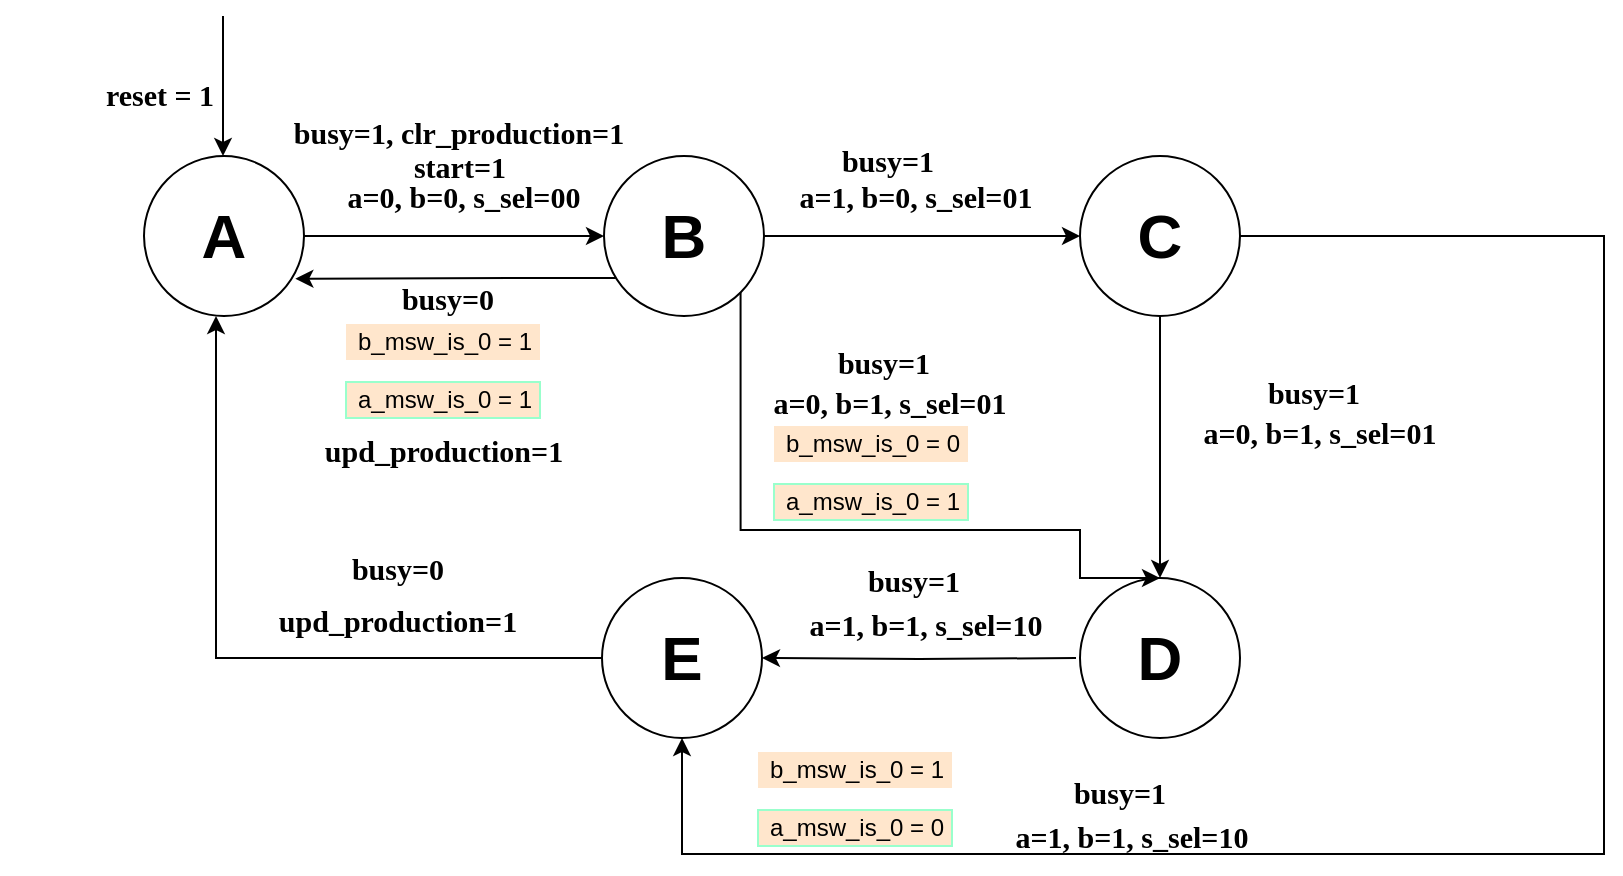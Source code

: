 <mxfile version="16.2.4" type="github">
  <diagram id="0yxoZZdaeAvxIObHSNhA" name="Page-1">
    <mxGraphModel dx="1715" dy="479" grid="0" gridSize="10" guides="1" tooltips="1" connect="1" arrows="1" fold="1" page="1" pageScale="1" pageWidth="850" pageHeight="1100" math="0" shadow="0">
      <root>
        <mxCell id="0" />
        <mxCell id="1" parent="0" />
        <mxCell id="A2qnpwEKN-Jw2Tp_X-vN-10" value="" style="group" parent="1" vertex="1" connectable="0">
          <mxGeometry x="50" y="58" width="270" height="192" as="geometry" />
        </mxCell>
        <mxCell id="A2qnpwEKN-Jw2Tp_X-vN-8" style="edgeStyle=orthogonalEdgeStyle;rounded=0;orthogonalLoop=1;jettySize=auto;html=1;" parent="A2qnpwEKN-Jw2Tp_X-vN-10" edge="1">
          <mxGeometry relative="1" as="geometry">
            <mxPoint x="39.5" y="40" as="targetPoint" />
            <mxPoint x="39.5" y="-30" as="sourcePoint" />
            <Array as="points">
              <mxPoint x="39.5" />
              <mxPoint x="39.5" />
            </Array>
          </mxGeometry>
        </mxCell>
        <mxCell id="A2qnpwEKN-Jw2Tp_X-vN-9" value="&lt;h1 style=&quot;font-size: 15px&quot;&gt;reset = 1&lt;/h1&gt;" style="text;html=1;strokeColor=none;fillColor=none;align=center;verticalAlign=middle;whiteSpace=wrap;rounded=0;fontFamily=Times New Roman;fontSize=31;rotation=0;" parent="A2qnpwEKN-Jw2Tp_X-vN-10" vertex="1">
          <mxGeometry x="-72" y="4" width="160" height="10" as="geometry" />
        </mxCell>
        <mxCell id="mmlGPViRKiMGI0Nl_u0o-4" value="" style="group" parent="A2qnpwEKN-Jw2Tp_X-vN-10" vertex="1" connectable="0">
          <mxGeometry y="40" width="240" height="152" as="geometry" />
        </mxCell>
        <mxCell id="A2qnpwEKN-Jw2Tp_X-vN-1" value="&lt;h1 style=&quot;font-size: 31px&quot;&gt;A&lt;/h1&gt;" style="ellipse;whiteSpace=wrap;html=1;aspect=fixed;" parent="mmlGPViRKiMGI0Nl_u0o-4" vertex="1">
          <mxGeometry width="80" height="80" as="geometry" />
        </mxCell>
        <mxCell id="mmlGPViRKiMGI0Nl_u0o-3" value="&lt;h1 style=&quot;font-size: 15px&quot;&gt;a=0, b=0, s_sel=00&lt;/h1&gt;" style="text;html=1;strokeColor=none;fillColor=none;align=center;verticalAlign=middle;whiteSpace=wrap;rounded=0;fontFamily=Times New Roman;fontSize=31;" parent="mmlGPViRKiMGI0Nl_u0o-4" vertex="1">
          <mxGeometry x="80" y="15" width="160" height="10" as="geometry" />
        </mxCell>
        <mxCell id="mmlGPViRKiMGI0Nl_u0o-31" value="&lt;h1 style=&quot;font-size: 15px&quot;&gt;start=1&lt;/h1&gt;" style="text;html=1;strokeColor=none;fillColor=none;align=center;verticalAlign=middle;whiteSpace=wrap;rounded=0;fontFamily=Times New Roman;fontSize=31;" parent="mmlGPViRKiMGI0Nl_u0o-4" vertex="1">
          <mxGeometry x="78" width="160" height="10" as="geometry" />
        </mxCell>
        <mxCell id="dh1mfTihTAKXQSbTQ7IS-11" value="a_msw_is_0 = 1" style="text;html=1;align=center;verticalAlign=middle;resizable=0;points=[];autosize=1;strokeColor=#99FFCC;fillColor=#ffe6cc;" vertex="1" parent="mmlGPViRKiMGI0Nl_u0o-4">
          <mxGeometry x="101" y="113" width="97" height="18" as="geometry" />
        </mxCell>
        <mxCell id="dh1mfTihTAKXQSbTQ7IS-12" value="b_msw_is_0 = 1" style="text;html=1;align=center;verticalAlign=middle;resizable=0;points=[];autosize=1;strokeColor=none;fillColor=#ffe6cc;" vertex="1" parent="mmlGPViRKiMGI0Nl_u0o-4">
          <mxGeometry x="101" y="84" width="97" height="18" as="geometry" />
        </mxCell>
        <mxCell id="dh1mfTihTAKXQSbTQ7IS-14" value="&lt;h1 style=&quot;font-size: 15px&quot;&gt;busy=0&lt;/h1&gt;" style="text;html=1;strokeColor=none;fillColor=none;align=center;verticalAlign=middle;whiteSpace=wrap;rounded=0;fontFamily=Times New Roman;fontSize=31;" vertex="1" parent="mmlGPViRKiMGI0Nl_u0o-4">
          <mxGeometry x="72" y="66" width="160" height="10" as="geometry" />
        </mxCell>
        <mxCell id="dh1mfTihTAKXQSbTQ7IS-16" value="&lt;h1 style=&quot;font-size: 15px&quot;&gt;upd_production=1&lt;/h1&gt;" style="text;html=1;strokeColor=none;fillColor=none;align=center;verticalAlign=middle;whiteSpace=wrap;rounded=0;fontFamily=Times New Roman;fontSize=31;" vertex="1" parent="mmlGPViRKiMGI0Nl_u0o-4">
          <mxGeometry x="69.5" y="142" width="160" height="10" as="geometry" />
        </mxCell>
        <mxCell id="mmlGPViRKiMGI0Nl_u0o-33" value="&lt;h1 style=&quot;font-size: 15px&quot;&gt;busy=1, clr_production=1&lt;/h1&gt;" style="text;html=1;strokeColor=none;fillColor=none;align=center;verticalAlign=middle;whiteSpace=wrap;rounded=0;fontFamily=Times New Roman;fontSize=31;" parent="A2qnpwEKN-Jw2Tp_X-vN-10" vertex="1">
          <mxGeometry x="68" y="23" width="179" height="10" as="geometry" />
        </mxCell>
        <mxCell id="mmlGPViRKiMGI0Nl_u0o-37" value="&lt;h1 style=&quot;font-size: 15px&quot;&gt;&lt;br&gt;&lt;/h1&gt;" style="text;html=1;strokeColor=none;fillColor=none;align=center;verticalAlign=middle;whiteSpace=wrap;rounded=0;fontFamily=Times New Roman;fontSize=31;" parent="A2qnpwEKN-Jw2Tp_X-vN-10" vertex="1">
          <mxGeometry x="99" y="7" width="160" height="10" as="geometry" />
        </mxCell>
        <mxCell id="A2qnpwEKN-Jw2Tp_X-vN-11" style="edgeStyle=orthogonalEdgeStyle;rounded=0;orthogonalLoop=1;jettySize=auto;html=1;exitX=1;exitY=0.5;exitDx=0;exitDy=0;fontFamily=Times New Roman;fontSize=15;entryX=0;entryY=0.5;entryDx=0;entryDy=0;" parent="1" source="A2qnpwEKN-Jw2Tp_X-vN-1" target="mmlGPViRKiMGI0Nl_u0o-9" edge="1">
          <mxGeometry relative="1" as="geometry">
            <mxPoint x="250" y="138" as="targetPoint" />
            <Array as="points" />
          </mxGeometry>
        </mxCell>
        <mxCell id="mmlGPViRKiMGI0Nl_u0o-5" value="" style="group" parent="1" vertex="1" connectable="0">
          <mxGeometry x="280" y="58" width="240" height="120" as="geometry" />
        </mxCell>
        <mxCell id="mmlGPViRKiMGI0Nl_u0o-8" value="" style="group" parent="mmlGPViRKiMGI0Nl_u0o-5" vertex="1" connectable="0">
          <mxGeometry y="40" width="240" height="80" as="geometry" />
        </mxCell>
        <mxCell id="mmlGPViRKiMGI0Nl_u0o-15" value="" style="group" parent="mmlGPViRKiMGI0Nl_u0o-8" vertex="1" connectable="0">
          <mxGeometry width="240" height="80" as="geometry" />
        </mxCell>
        <mxCell id="mmlGPViRKiMGI0Nl_u0o-9" value="&lt;h1 style=&quot;font-size: 31px&quot;&gt;B&lt;/h1&gt;" style="ellipse;whiteSpace=wrap;html=1;aspect=fixed;" parent="mmlGPViRKiMGI0Nl_u0o-15" vertex="1">
          <mxGeometry width="80" height="80" as="geometry" />
        </mxCell>
        <mxCell id="mmlGPViRKiMGI0Nl_u0o-10" value="&lt;h1 style=&quot;font-size: 15px&quot;&gt;a=1, b=0, s_sel=01&lt;/h1&gt;" style="text;html=1;strokeColor=none;fillColor=none;align=center;verticalAlign=middle;whiteSpace=wrap;rounded=0;fontFamily=Times New Roman;fontSize=31;" parent="mmlGPViRKiMGI0Nl_u0o-15" vertex="1">
          <mxGeometry x="76" y="15" width="160" height="10" as="geometry" />
        </mxCell>
        <mxCell id="mmlGPViRKiMGI0Nl_u0o-34" value="&lt;h1 style=&quot;font-size: 15px&quot;&gt;busy=1&lt;/h1&gt;" style="text;html=1;strokeColor=none;fillColor=none;align=center;verticalAlign=middle;whiteSpace=wrap;rounded=0;fontFamily=Times New Roman;fontSize=31;" parent="mmlGPViRKiMGI0Nl_u0o-5" vertex="1">
          <mxGeometry x="62" y="37" width="160" height="10" as="geometry" />
        </mxCell>
        <mxCell id="mmlGPViRKiMGI0Nl_u0o-13" style="edgeStyle=orthogonalEdgeStyle;rounded=0;orthogonalLoop=1;jettySize=auto;html=1;exitX=1;exitY=0.5;exitDx=0;exitDy=0;entryX=0;entryY=0.5;entryDx=0;entryDy=0;" parent="1" source="mmlGPViRKiMGI0Nl_u0o-9" target="mmlGPViRKiMGI0Nl_u0o-17" edge="1">
          <mxGeometry relative="1" as="geometry">
            <mxPoint x="510" y="138" as="targetPoint" />
          </mxGeometry>
        </mxCell>
        <mxCell id="mmlGPViRKiMGI0Nl_u0o-16" value="" style="group" parent="1" vertex="1" connectable="0">
          <mxGeometry x="518" y="40" width="240" height="80" as="geometry" />
        </mxCell>
        <mxCell id="mmlGPViRKiMGI0Nl_u0o-17" value="&lt;h1 style=&quot;font-size: 31px&quot;&gt;C&lt;/h1&gt;" style="ellipse;whiteSpace=wrap;html=1;aspect=fixed;" parent="mmlGPViRKiMGI0Nl_u0o-16" vertex="1">
          <mxGeometry y="58" width="80" height="80" as="geometry" />
        </mxCell>
        <mxCell id="mmlGPViRKiMGI0Nl_u0o-19" style="edgeStyle=orthogonalEdgeStyle;rounded=0;orthogonalLoop=1;jettySize=auto;html=1;entryX=0.5;entryY=0;entryDx=0;entryDy=0;" parent="1" source="mmlGPViRKiMGI0Nl_u0o-17" target="mmlGPViRKiMGI0Nl_u0o-21" edge="1">
          <mxGeometry relative="1" as="geometry">
            <mxPoint x="556" y="293" as="targetPoint" />
            <Array as="points">
              <mxPoint x="558" y="203" />
              <mxPoint x="558" y="203" />
            </Array>
          </mxGeometry>
        </mxCell>
        <mxCell id="mmlGPViRKiMGI0Nl_u0o-20" value="" style="group" parent="1" vertex="1" connectable="0">
          <mxGeometry x="518" y="251" width="240" height="80" as="geometry" />
        </mxCell>
        <mxCell id="mmlGPViRKiMGI0Nl_u0o-21" value="&lt;h1 style=&quot;font-size: 31px&quot;&gt;D&lt;/h1&gt;" style="ellipse;whiteSpace=wrap;html=1;aspect=fixed;" parent="mmlGPViRKiMGI0Nl_u0o-20" vertex="1">
          <mxGeometry y="58" width="80" height="80" as="geometry" />
        </mxCell>
        <mxCell id="mmlGPViRKiMGI0Nl_u0o-23" style="edgeStyle=orthogonalEdgeStyle;rounded=0;orthogonalLoop=1;jettySize=auto;html=1;entryX=1;entryY=0.5;entryDx=0;entryDy=0;" parent="1" target="mmlGPViRKiMGI0Nl_u0o-25" edge="1">
          <mxGeometry relative="1" as="geometry">
            <mxPoint x="362" y="342" as="targetPoint" />
            <mxPoint x="516" y="349" as="sourcePoint" />
          </mxGeometry>
        </mxCell>
        <mxCell id="mmlGPViRKiMGI0Nl_u0o-24" value="" style="group" parent="1" vertex="1" connectable="0">
          <mxGeometry x="279" y="309" width="242" height="80" as="geometry" />
        </mxCell>
        <mxCell id="mmlGPViRKiMGI0Nl_u0o-25" value="&lt;h1 style=&quot;font-size: 31px&quot;&gt;E&lt;/h1&gt;" style="ellipse;whiteSpace=wrap;html=1;aspect=fixed;" parent="mmlGPViRKiMGI0Nl_u0o-24" vertex="1">
          <mxGeometry width="80" height="80" as="geometry" />
        </mxCell>
        <mxCell id="mmlGPViRKiMGI0Nl_u0o-22" value="&lt;h1 style=&quot;font-size: 15px&quot;&gt;a=1, b=1, s_sel=10&lt;/h1&gt;" style="text;html=1;strokeColor=none;fillColor=none;align=center;verticalAlign=middle;whiteSpace=wrap;rounded=0;fontFamily=Times New Roman;fontSize=31;" parent="mmlGPViRKiMGI0Nl_u0o-24" vertex="1">
          <mxGeometry x="82" y="18" width="160" height="10" as="geometry" />
        </mxCell>
        <mxCell id="mmlGPViRKiMGI0Nl_u0o-27" style="edgeStyle=orthogonalEdgeStyle;rounded=0;orthogonalLoop=1;jettySize=auto;html=1;exitX=0;exitY=0.5;exitDx=0;exitDy=0;" parent="1" source="mmlGPViRKiMGI0Nl_u0o-25" edge="1">
          <mxGeometry relative="1" as="geometry">
            <mxPoint x="86" y="178.0" as="targetPoint" />
            <mxPoint x="276" y="331.6" as="sourcePoint" />
            <Array as="points">
              <mxPoint x="86" y="349" />
            </Array>
          </mxGeometry>
        </mxCell>
        <mxCell id="mmlGPViRKiMGI0Nl_u0o-18" value="&lt;h1 style=&quot;font-size: 15px&quot;&gt;a=0, b=1, s_sel=01&lt;/h1&gt;" style="text;html=1;strokeColor=none;fillColor=none;align=center;verticalAlign=middle;whiteSpace=wrap;rounded=0;fontFamily=Times New Roman;fontSize=31;" parent="1" vertex="1">
          <mxGeometry x="558" y="231" width="160" height="10" as="geometry" />
        </mxCell>
        <mxCell id="mmlGPViRKiMGI0Nl_u0o-32" value="&lt;h1 style=&quot;font-size: 15px&quot;&gt;busy=0&lt;/h1&gt;" style="text;html=1;strokeColor=none;fillColor=none;align=center;verticalAlign=middle;whiteSpace=wrap;rounded=0;fontFamily=Times New Roman;fontSize=31;" parent="1" vertex="1">
          <mxGeometry x="97" y="299" width="160" height="10" as="geometry" />
        </mxCell>
        <mxCell id="mmlGPViRKiMGI0Nl_u0o-35" value="&lt;h1 style=&quot;font-size: 15px&quot;&gt;busy=1&lt;/h1&gt;" style="text;html=1;strokeColor=none;fillColor=none;align=center;verticalAlign=middle;whiteSpace=wrap;rounded=0;fontFamily=Times New Roman;fontSize=31;" parent="1" vertex="1">
          <mxGeometry x="555" y="211" width="160" height="10" as="geometry" />
        </mxCell>
        <mxCell id="mmlGPViRKiMGI0Nl_u0o-36" value="&lt;h1 style=&quot;font-size: 15px&quot;&gt;busy=1&lt;/h1&gt;" style="text;html=1;strokeColor=none;fillColor=none;align=center;verticalAlign=middle;whiteSpace=wrap;rounded=0;fontFamily=Times New Roman;fontSize=31;" parent="1" vertex="1">
          <mxGeometry x="355" y="305" width="160" height="10" as="geometry" />
        </mxCell>
        <mxCell id="mmlGPViRKiMGI0Nl_u0o-39" value="&lt;h1 style=&quot;font-size: 15px&quot;&gt;upd_production=1&lt;/h1&gt;" style="text;html=1;strokeColor=none;fillColor=none;align=center;verticalAlign=middle;whiteSpace=wrap;rounded=0;fontFamily=Times New Roman;fontSize=31;" parent="1" vertex="1">
          <mxGeometry x="97" y="325" width="160" height="10" as="geometry" />
        </mxCell>
        <mxCell id="dh1mfTihTAKXQSbTQ7IS-3" value="a_msw_is_0 = 1" style="text;html=1;align=center;verticalAlign=middle;resizable=0;points=[];autosize=1;strokeColor=#99FFCC;fillColor=#ffe6cc;" vertex="1" parent="1">
          <mxGeometry x="365" y="262" width="97" height="18" as="geometry" />
        </mxCell>
        <mxCell id="dh1mfTihTAKXQSbTQ7IS-2" value="b_msw_is_0 = 0" style="text;html=1;align=center;verticalAlign=middle;resizable=0;points=[];autosize=1;strokeColor=none;fillColor=#ffe6cc;" vertex="1" parent="1">
          <mxGeometry x="365" y="233" width="97" height="18" as="geometry" />
        </mxCell>
        <mxCell id="dh1mfTihTAKXQSbTQ7IS-4" style="edgeStyle=orthogonalEdgeStyle;rounded=0;orthogonalLoop=1;jettySize=auto;html=1;exitX=1;exitY=1;exitDx=0;exitDy=0;entryX=0.5;entryY=0;entryDx=0;entryDy=0;" edge="1" parent="1" source="mmlGPViRKiMGI0Nl_u0o-9" target="mmlGPViRKiMGI0Nl_u0o-21">
          <mxGeometry relative="1" as="geometry">
            <Array as="points">
              <mxPoint x="348" y="285" />
              <mxPoint x="518" y="285" />
              <mxPoint x="518" y="309" />
            </Array>
          </mxGeometry>
        </mxCell>
        <mxCell id="dh1mfTihTAKXQSbTQ7IS-5" value="&lt;h1 style=&quot;font-size: 15px&quot;&gt;a=0, b=1, s_sel=01&lt;/h1&gt;" style="text;html=1;strokeColor=none;fillColor=none;align=center;verticalAlign=middle;whiteSpace=wrap;rounded=0;fontFamily=Times New Roman;fontSize=31;" vertex="1" parent="1">
          <mxGeometry x="343" y="216" width="160" height="10" as="geometry" />
        </mxCell>
        <mxCell id="dh1mfTihTAKXQSbTQ7IS-6" value="&lt;h1 style=&quot;font-size: 15px&quot;&gt;busy=1&lt;/h1&gt;" style="text;html=1;strokeColor=none;fillColor=none;align=center;verticalAlign=middle;whiteSpace=wrap;rounded=0;fontFamily=Times New Roman;fontSize=31;" vertex="1" parent="1">
          <mxGeometry x="340" y="196" width="160" height="10" as="geometry" />
        </mxCell>
        <mxCell id="dh1mfTihTAKXQSbTQ7IS-10" style="edgeStyle=orthogonalEdgeStyle;rounded=0;orthogonalLoop=1;jettySize=auto;html=1;entryX=0.946;entryY=0.767;entryDx=0;entryDy=0;entryPerimeter=0;" edge="1" parent="1" source="mmlGPViRKiMGI0Nl_u0o-9" target="A2qnpwEKN-Jw2Tp_X-vN-1">
          <mxGeometry relative="1" as="geometry">
            <Array as="points">
              <mxPoint x="247" y="159" />
              <mxPoint x="247" y="159" />
            </Array>
          </mxGeometry>
        </mxCell>
        <mxCell id="dh1mfTihTAKXQSbTQ7IS-17" style="edgeStyle=orthogonalEdgeStyle;rounded=0;orthogonalLoop=1;jettySize=auto;html=1;" edge="1" parent="1" source="mmlGPViRKiMGI0Nl_u0o-17" target="mmlGPViRKiMGI0Nl_u0o-25">
          <mxGeometry relative="1" as="geometry">
            <Array as="points">
              <mxPoint x="780" y="138" />
              <mxPoint x="780" y="447" />
              <mxPoint x="319" y="447" />
            </Array>
          </mxGeometry>
        </mxCell>
        <mxCell id="dh1mfTihTAKXQSbTQ7IS-18" value="a_msw_is_0 = 0" style="text;html=1;align=center;verticalAlign=middle;resizable=0;points=[];autosize=1;strokeColor=#99FFCC;fillColor=#ffe6cc;" vertex="1" parent="1">
          <mxGeometry x="357" y="425" width="97" height="18" as="geometry" />
        </mxCell>
        <mxCell id="dh1mfTihTAKXQSbTQ7IS-19" value="b_msw_is_0 = 1" style="text;html=1;align=center;verticalAlign=middle;resizable=0;points=[];autosize=1;strokeColor=none;fillColor=#ffe6cc;" vertex="1" parent="1">
          <mxGeometry x="357" y="396" width="97" height="18" as="geometry" />
        </mxCell>
        <mxCell id="dh1mfTihTAKXQSbTQ7IS-22" value="&lt;h1 style=&quot;font-size: 15px&quot;&gt;a=1, b=1, s_sel=10&lt;/h1&gt;" style="text;html=1;strokeColor=none;fillColor=none;align=center;verticalAlign=middle;whiteSpace=wrap;rounded=0;fontFamily=Times New Roman;fontSize=31;" vertex="1" parent="1">
          <mxGeometry x="464" y="433" width="160" height="10" as="geometry" />
        </mxCell>
        <mxCell id="dh1mfTihTAKXQSbTQ7IS-23" value="&lt;h1 style=&quot;font-size: 15px&quot;&gt;busy=1&lt;/h1&gt;" style="text;html=1;strokeColor=none;fillColor=none;align=center;verticalAlign=middle;whiteSpace=wrap;rounded=0;fontFamily=Times New Roman;fontSize=31;" vertex="1" parent="1">
          <mxGeometry x="458" y="411" width="160" height="10" as="geometry" />
        </mxCell>
      </root>
    </mxGraphModel>
  </diagram>
</mxfile>
